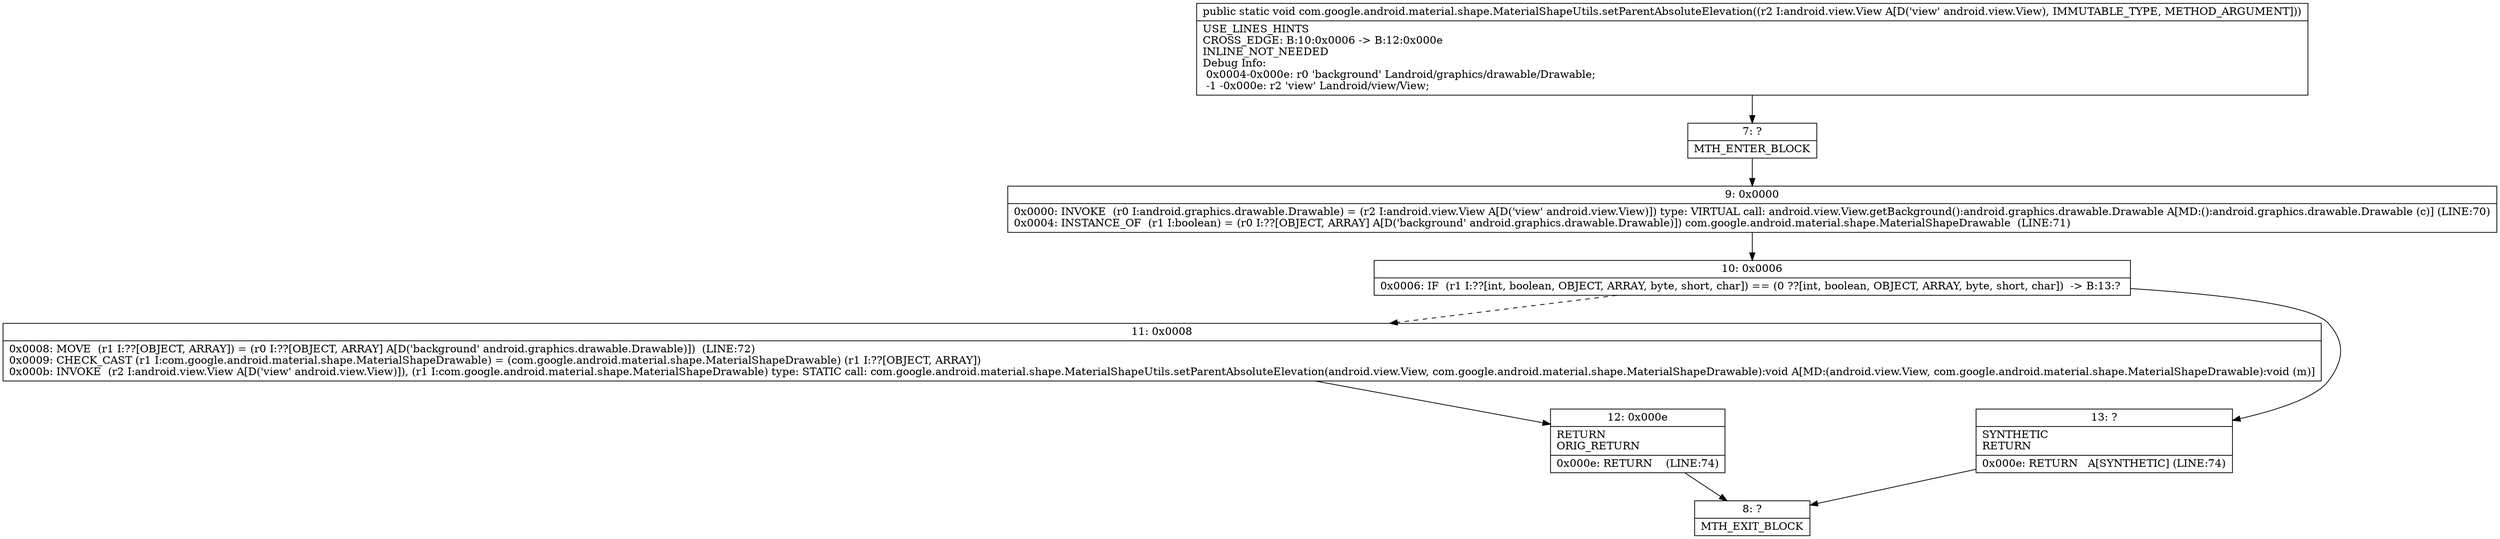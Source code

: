 digraph "CFG forcom.google.android.material.shape.MaterialShapeUtils.setParentAbsoluteElevation(Landroid\/view\/View;)V" {
Node_7 [shape=record,label="{7\:\ ?|MTH_ENTER_BLOCK\l}"];
Node_9 [shape=record,label="{9\:\ 0x0000|0x0000: INVOKE  (r0 I:android.graphics.drawable.Drawable) = (r2 I:android.view.View A[D('view' android.view.View)]) type: VIRTUAL call: android.view.View.getBackground():android.graphics.drawable.Drawable A[MD:():android.graphics.drawable.Drawable (c)] (LINE:70)\l0x0004: INSTANCE_OF  (r1 I:boolean) = (r0 I:??[OBJECT, ARRAY] A[D('background' android.graphics.drawable.Drawable)]) com.google.android.material.shape.MaterialShapeDrawable  (LINE:71)\l}"];
Node_10 [shape=record,label="{10\:\ 0x0006|0x0006: IF  (r1 I:??[int, boolean, OBJECT, ARRAY, byte, short, char]) == (0 ??[int, boolean, OBJECT, ARRAY, byte, short, char])  \-\> B:13:? \l}"];
Node_11 [shape=record,label="{11\:\ 0x0008|0x0008: MOVE  (r1 I:??[OBJECT, ARRAY]) = (r0 I:??[OBJECT, ARRAY] A[D('background' android.graphics.drawable.Drawable)])  (LINE:72)\l0x0009: CHECK_CAST (r1 I:com.google.android.material.shape.MaterialShapeDrawable) = (com.google.android.material.shape.MaterialShapeDrawable) (r1 I:??[OBJECT, ARRAY]) \l0x000b: INVOKE  (r2 I:android.view.View A[D('view' android.view.View)]), (r1 I:com.google.android.material.shape.MaterialShapeDrawable) type: STATIC call: com.google.android.material.shape.MaterialShapeUtils.setParentAbsoluteElevation(android.view.View, com.google.android.material.shape.MaterialShapeDrawable):void A[MD:(android.view.View, com.google.android.material.shape.MaterialShapeDrawable):void (m)]\l}"];
Node_12 [shape=record,label="{12\:\ 0x000e|RETURN\lORIG_RETURN\l|0x000e: RETURN    (LINE:74)\l}"];
Node_8 [shape=record,label="{8\:\ ?|MTH_EXIT_BLOCK\l}"];
Node_13 [shape=record,label="{13\:\ ?|SYNTHETIC\lRETURN\l|0x000e: RETURN   A[SYNTHETIC] (LINE:74)\l}"];
MethodNode[shape=record,label="{public static void com.google.android.material.shape.MaterialShapeUtils.setParentAbsoluteElevation((r2 I:android.view.View A[D('view' android.view.View), IMMUTABLE_TYPE, METHOD_ARGUMENT]))  | USE_LINES_HINTS\lCROSS_EDGE: B:10:0x0006 \-\> B:12:0x000e\lINLINE_NOT_NEEDED\lDebug Info:\l  0x0004\-0x000e: r0 'background' Landroid\/graphics\/drawable\/Drawable;\l  \-1 \-0x000e: r2 'view' Landroid\/view\/View;\l}"];
MethodNode -> Node_7;Node_7 -> Node_9;
Node_9 -> Node_10;
Node_10 -> Node_11[style=dashed];
Node_10 -> Node_13;
Node_11 -> Node_12;
Node_12 -> Node_8;
Node_13 -> Node_8;
}

